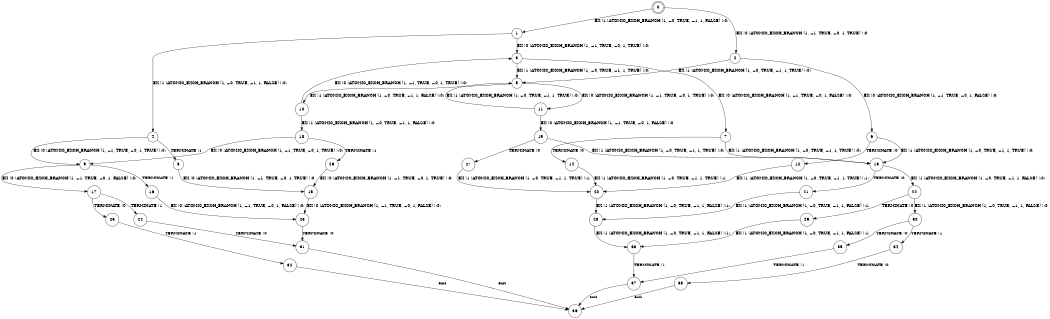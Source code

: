 digraph BCG {
size = "7, 10.5";
center = TRUE;
node [shape = circle];
0 [peripheries = 2];
0 -> 1 [label = "EX !1 !ATOMIC_EXCH_BRANCH (1, +0, TRUE, +1, 1, FALSE) !:0:"];
0 -> 2 [label = "EX !0 !ATOMIC_EXCH_BRANCH (1, +1, TRUE, +0, 1, TRUE) !:0:"];
1 -> 3 [label = "EX !0 !ATOMIC_EXCH_BRANCH (1, +1, TRUE, +0, 1, TRUE) !:0:"];
1 -> 4 [label = "EX !1 !ATOMIC_EXCH_BRANCH (1, +0, TRUE, +1, 1, FALSE) !:0:"];
2 -> 5 [label = "EX !1 !ATOMIC_EXCH_BRANCH (1, +0, TRUE, +1, 1, TRUE) !:0:"];
2 -> 6 [label = "EX !0 !ATOMIC_EXCH_BRANCH (1, +1, TRUE, +0, 1, FALSE) !:0:"];
3 -> 5 [label = "EX !1 !ATOMIC_EXCH_BRANCH (1, +0, TRUE, +1, 1, TRUE) !:0:"];
3 -> 7 [label = "EX !0 !ATOMIC_EXCH_BRANCH (1, +1, TRUE, +0, 1, FALSE) !:0:"];
4 -> 8 [label = "TERMINATE !1"];
4 -> 9 [label = "EX !0 !ATOMIC_EXCH_BRANCH (1, +1, TRUE, +0, 1, TRUE) !:0:"];
5 -> 10 [label = "EX !1 !ATOMIC_EXCH_BRANCH (1, +0, TRUE, +1, 1, FALSE) !:0:"];
5 -> 11 [label = "EX !0 !ATOMIC_EXCH_BRANCH (1, +1, TRUE, +0, 1, TRUE) !:0:"];
6 -> 12 [label = "TERMINATE !0"];
6 -> 13 [label = "EX !1 !ATOMIC_EXCH_BRANCH (1, +0, TRUE, +1, 1, TRUE) !:0:"];
7 -> 14 [label = "TERMINATE !0"];
7 -> 13 [label = "EX !1 !ATOMIC_EXCH_BRANCH (1, +0, TRUE, +1, 1, TRUE) !:0:"];
8 -> 15 [label = "EX !0 !ATOMIC_EXCH_BRANCH (1, +1, TRUE, +0, 1, TRUE) !:0:"];
9 -> 16 [label = "TERMINATE !1"];
9 -> 17 [label = "EX !0 !ATOMIC_EXCH_BRANCH (1, +1, TRUE, +0, 1, FALSE) !:0:"];
10 -> 18 [label = "EX !1 !ATOMIC_EXCH_BRANCH (1, +0, TRUE, +1, 1, FALSE) !:0:"];
10 -> 3 [label = "EX !0 !ATOMIC_EXCH_BRANCH (1, +1, TRUE, +0, 1, TRUE) !:0:"];
11 -> 5 [label = "EX !1 !ATOMIC_EXCH_BRANCH (1, +0, TRUE, +1, 1, TRUE) !:0:"];
11 -> 19 [label = "EX !0 !ATOMIC_EXCH_BRANCH (1, +1, TRUE, +0, 1, FALSE) !:0:"];
12 -> 20 [label = "EX !1 !ATOMIC_EXCH_BRANCH (1, +0, TRUE, +1, 1, TRUE) !:1:"];
13 -> 21 [label = "TERMINATE !0"];
13 -> 22 [label = "EX !1 !ATOMIC_EXCH_BRANCH (1, +0, TRUE, +1, 1, FALSE) !:0:"];
14 -> 20 [label = "EX !1 !ATOMIC_EXCH_BRANCH (1, +0, TRUE, +1, 1, TRUE) !:1:"];
15 -> 23 [label = "EX !0 !ATOMIC_EXCH_BRANCH (1, +1, TRUE, +0, 1, FALSE) !:0:"];
16 -> 23 [label = "EX !0 !ATOMIC_EXCH_BRANCH (1, +1, TRUE, +0, 1, FALSE) !:0:"];
17 -> 24 [label = "TERMINATE !1"];
17 -> 25 [label = "TERMINATE !0"];
18 -> 26 [label = "TERMINATE !1"];
18 -> 9 [label = "EX !0 !ATOMIC_EXCH_BRANCH (1, +1, TRUE, +0, 1, TRUE) !:0:"];
19 -> 27 [label = "TERMINATE !0"];
19 -> 13 [label = "EX !1 !ATOMIC_EXCH_BRANCH (1, +0, TRUE, +1, 1, TRUE) !:0:"];
20 -> 28 [label = "EX !1 !ATOMIC_EXCH_BRANCH (1, +0, TRUE, +1, 1, FALSE) !:1:"];
21 -> 28 [label = "EX !1 !ATOMIC_EXCH_BRANCH (1, +0, TRUE, +1, 1, FALSE) !:1:"];
22 -> 29 [label = "TERMINATE !0"];
22 -> 30 [label = "EX !1 !ATOMIC_EXCH_BRANCH (1, +0, TRUE, +1, 1, FALSE) !:0:"];
23 -> 31 [label = "TERMINATE !0"];
24 -> 31 [label = "TERMINATE !0"];
25 -> 32 [label = "TERMINATE !1"];
26 -> 15 [label = "EX !0 !ATOMIC_EXCH_BRANCH (1, +1, TRUE, +0, 1, TRUE) !:0:"];
27 -> 20 [label = "EX !1 !ATOMIC_EXCH_BRANCH (1, +0, TRUE, +1, 1, TRUE) !:1:"];
28 -> 33 [label = "EX !1 !ATOMIC_EXCH_BRANCH (1, +0, TRUE, +1, 1, FALSE) !:1:"];
29 -> 33 [label = "EX !1 !ATOMIC_EXCH_BRANCH (1, +0, TRUE, +1, 1, FALSE) !:1:"];
30 -> 34 [label = "TERMINATE !1"];
30 -> 35 [label = "TERMINATE !0"];
31 -> 36 [label = "exit"];
32 -> 36 [label = "exit"];
33 -> 37 [label = "TERMINATE !1"];
34 -> 38 [label = "TERMINATE !0"];
35 -> 37 [label = "TERMINATE !1"];
37 -> 36 [label = "exit"];
38 -> 36 [label = "exit"];
}
